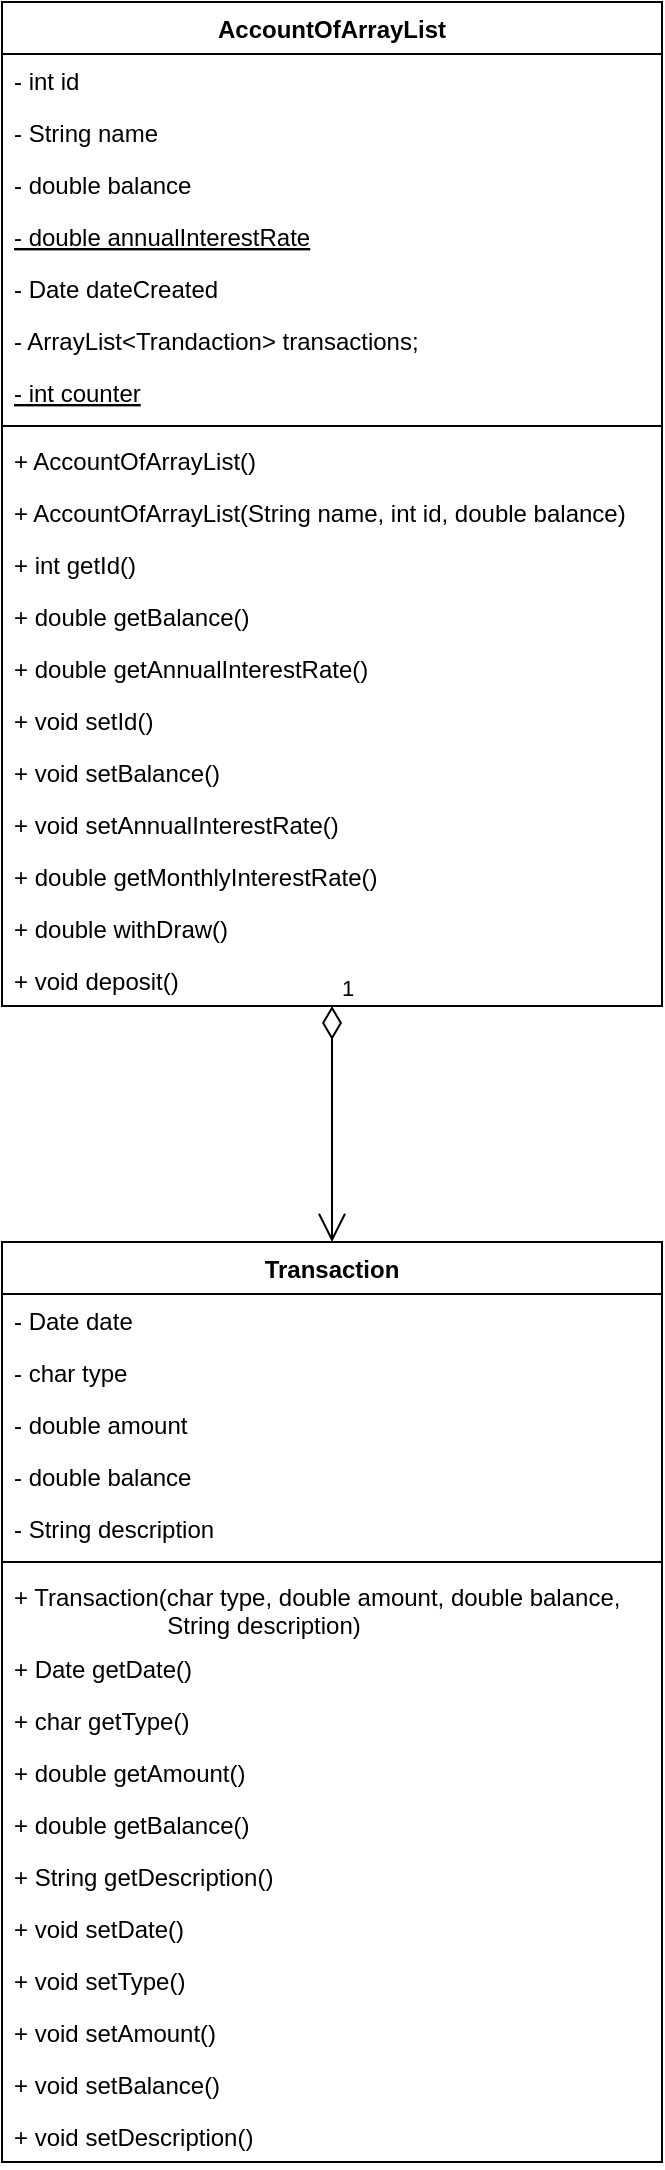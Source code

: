 <mxfile version="12.2.2" type="device" pages="1"><diagram id="V_ZgOB3KSDMd1gTjhuoF" name="Page-1"><mxGraphModel dx="409" dy="487" grid="1" gridSize="10" guides="1" tooltips="1" connect="1" arrows="1" fold="1" page="1" pageScale="1" pageWidth="827" pageHeight="1169" math="0" shadow="0"><root><mxCell id="0"/><mxCell id="1" parent="0"/><mxCell id="tckoy0pga7TRCn8TvDpR-1" value="AccountOfArrayList" style="swimlane;fontStyle=1;align=center;verticalAlign=top;childLayout=stackLayout;horizontal=1;startSize=26;horizontalStack=0;resizeParent=1;resizeParentMax=0;resizeLast=0;collapsible=1;marginBottom=0;" vertex="1" parent="1"><mxGeometry x="20" y="20" width="330" height="502" as="geometry"/></mxCell><mxCell id="tckoy0pga7TRCn8TvDpR-9" value="- int id" style="text;strokeColor=none;fillColor=none;align=left;verticalAlign=top;spacingLeft=4;spacingRight=4;overflow=hidden;rotatable=0;points=[[0,0.5],[1,0.5]];portConstraint=eastwest;" vertex="1" parent="tckoy0pga7TRCn8TvDpR-1"><mxGeometry y="26" width="330" height="26" as="geometry"/></mxCell><mxCell id="tckoy0pga7TRCn8TvDpR-26" value="- String name" style="text;strokeColor=none;fillColor=none;align=left;verticalAlign=top;spacingLeft=4;spacingRight=4;overflow=hidden;rotatable=0;points=[[0,0.5],[1,0.5]];portConstraint=eastwest;" vertex="1" parent="tckoy0pga7TRCn8TvDpR-1"><mxGeometry y="52" width="330" height="26" as="geometry"/></mxCell><mxCell id="tckoy0pga7TRCn8TvDpR-10" value="- double balance" style="text;strokeColor=none;fillColor=none;align=left;verticalAlign=top;spacingLeft=4;spacingRight=4;overflow=hidden;rotatable=0;points=[[0,0.5],[1,0.5]];portConstraint=eastwest;" vertex="1" parent="tckoy0pga7TRCn8TvDpR-1"><mxGeometry y="78" width="330" height="26" as="geometry"/></mxCell><mxCell id="tckoy0pga7TRCn8TvDpR-11" value="- double annualInterestRate" style="text;strokeColor=none;fillColor=none;align=left;verticalAlign=top;spacingLeft=4;spacingRight=4;overflow=hidden;rotatable=0;points=[[0,0.5],[1,0.5]];portConstraint=eastwest;fontStyle=4" vertex="1" parent="tckoy0pga7TRCn8TvDpR-1"><mxGeometry y="104" width="330" height="26" as="geometry"/></mxCell><mxCell id="tckoy0pga7TRCn8TvDpR-12" value="- Date dateCreated" style="text;strokeColor=none;fillColor=none;align=left;verticalAlign=top;spacingLeft=4;spacingRight=4;overflow=hidden;rotatable=0;points=[[0,0.5],[1,0.5]];portConstraint=eastwest;" vertex="1" parent="tckoy0pga7TRCn8TvDpR-1"><mxGeometry y="130" width="330" height="26" as="geometry"/></mxCell><mxCell id="tckoy0pga7TRCn8TvDpR-5" value="- ArrayList&lt;Trandaction&gt; transactions;" style="text;strokeColor=none;fillColor=none;align=left;verticalAlign=top;spacingLeft=4;spacingRight=4;overflow=hidden;rotatable=0;points=[[0,0.5],[1,0.5]];portConstraint=eastwest;" vertex="1" parent="tckoy0pga7TRCn8TvDpR-1"><mxGeometry y="156" width="330" height="26" as="geometry"/></mxCell><mxCell id="tckoy0pga7TRCn8TvDpR-13" value="- int counter" style="text;strokeColor=none;fillColor=none;align=left;verticalAlign=top;spacingLeft=4;spacingRight=4;overflow=hidden;rotatable=0;points=[[0,0.5],[1,0.5]];portConstraint=eastwest;fontStyle=4" vertex="1" parent="tckoy0pga7TRCn8TvDpR-1"><mxGeometry y="182" width="330" height="26" as="geometry"/></mxCell><mxCell id="tckoy0pga7TRCn8TvDpR-3" value="" style="line;strokeWidth=1;fillColor=none;align=left;verticalAlign=middle;spacingTop=-1;spacingLeft=3;spacingRight=3;rotatable=0;labelPosition=right;points=[];portConstraint=eastwest;" vertex="1" parent="tckoy0pga7TRCn8TvDpR-1"><mxGeometry y="208" width="330" height="8" as="geometry"/></mxCell><mxCell id="tckoy0pga7TRCn8TvDpR-4" value="+ AccountOfArrayList()" style="text;strokeColor=none;fillColor=none;align=left;verticalAlign=top;spacingLeft=4;spacingRight=4;overflow=hidden;rotatable=0;points=[[0,0.5],[1,0.5]];portConstraint=eastwest;" vertex="1" parent="tckoy0pga7TRCn8TvDpR-1"><mxGeometry y="216" width="330" height="26" as="geometry"/></mxCell><mxCell id="tckoy0pga7TRCn8TvDpR-27" value="+ AccountOfArrayList(String name, int id, double balance)" style="text;strokeColor=none;fillColor=none;align=left;verticalAlign=top;spacingLeft=4;spacingRight=4;overflow=hidden;rotatable=0;points=[[0,0.5],[1,0.5]];portConstraint=eastwest;" vertex="1" parent="tckoy0pga7TRCn8TvDpR-1"><mxGeometry y="242" width="330" height="26" as="geometry"/></mxCell><mxCell id="tckoy0pga7TRCn8TvDpR-8" value="+ int getId()" style="text;strokeColor=none;fillColor=none;align=left;verticalAlign=top;spacingLeft=4;spacingRight=4;overflow=hidden;rotatable=0;points=[[0,0.5],[1,0.5]];portConstraint=eastwest;" vertex="1" parent="tckoy0pga7TRCn8TvDpR-1"><mxGeometry y="268" width="330" height="26" as="geometry"/></mxCell><mxCell id="tckoy0pga7TRCn8TvDpR-14" value="+ double getBalance()" style="text;strokeColor=none;fillColor=none;align=left;verticalAlign=top;spacingLeft=4;spacingRight=4;overflow=hidden;rotatable=0;points=[[0,0.5],[1,0.5]];portConstraint=eastwest;" vertex="1" parent="tckoy0pga7TRCn8TvDpR-1"><mxGeometry y="294" width="330" height="26" as="geometry"/></mxCell><mxCell id="tckoy0pga7TRCn8TvDpR-16" value="+ double getAnnualInterestRate()" style="text;strokeColor=none;fillColor=none;align=left;verticalAlign=top;spacingLeft=4;spacingRight=4;overflow=hidden;rotatable=0;points=[[0,0.5],[1,0.5]];portConstraint=eastwest;" vertex="1" parent="tckoy0pga7TRCn8TvDpR-1"><mxGeometry y="320" width="330" height="26" as="geometry"/></mxCell><mxCell id="tckoy0pga7TRCn8TvDpR-20" value="+ void setId()" style="text;strokeColor=none;fillColor=none;align=left;verticalAlign=top;spacingLeft=4;spacingRight=4;overflow=hidden;rotatable=0;points=[[0,0.5],[1,0.5]];portConstraint=eastwest;" vertex="1" parent="tckoy0pga7TRCn8TvDpR-1"><mxGeometry y="346" width="330" height="26" as="geometry"/></mxCell><mxCell id="tckoy0pga7TRCn8TvDpR-21" value="+ void setBalance()" style="text;strokeColor=none;fillColor=none;align=left;verticalAlign=top;spacingLeft=4;spacingRight=4;overflow=hidden;rotatable=0;points=[[0,0.5],[1,0.5]];portConstraint=eastwest;" vertex="1" parent="tckoy0pga7TRCn8TvDpR-1"><mxGeometry y="372" width="330" height="26" as="geometry"/></mxCell><mxCell id="tckoy0pga7TRCn8TvDpR-22" value="+ void setAnnualInterestRate()" style="text;strokeColor=none;fillColor=none;align=left;verticalAlign=top;spacingLeft=4;spacingRight=4;overflow=hidden;rotatable=0;points=[[0,0.5],[1,0.5]];portConstraint=eastwest;" vertex="1" parent="tckoy0pga7TRCn8TvDpR-1"><mxGeometry y="398" width="330" height="26" as="geometry"/></mxCell><mxCell id="tckoy0pga7TRCn8TvDpR-23" value="+ double getMonthlyInterestRate()" style="text;strokeColor=none;fillColor=none;align=left;verticalAlign=top;spacingLeft=4;spacingRight=4;overflow=hidden;rotatable=0;points=[[0,0.5],[1,0.5]];portConstraint=eastwest;" vertex="1" parent="tckoy0pga7TRCn8TvDpR-1"><mxGeometry y="424" width="330" height="26" as="geometry"/></mxCell><mxCell id="tckoy0pga7TRCn8TvDpR-24" value="+ double withDraw()" style="text;strokeColor=none;fillColor=none;align=left;verticalAlign=top;spacingLeft=4;spacingRight=4;overflow=hidden;rotatable=0;points=[[0,0.5],[1,0.5]];portConstraint=eastwest;" vertex="1" parent="tckoy0pga7TRCn8TvDpR-1"><mxGeometry y="450" width="330" height="26" as="geometry"/></mxCell><mxCell id="tckoy0pga7TRCn8TvDpR-25" value="+ void deposit()" style="text;strokeColor=none;fillColor=none;align=left;verticalAlign=top;spacingLeft=4;spacingRight=4;overflow=hidden;rotatable=0;points=[[0,0.5],[1,0.5]];portConstraint=eastwest;" vertex="1" parent="tckoy0pga7TRCn8TvDpR-1"><mxGeometry y="476" width="330" height="26" as="geometry"/></mxCell><mxCell id="tckoy0pga7TRCn8TvDpR-29" value="Transaction" style="swimlane;fontStyle=1;align=center;verticalAlign=top;childLayout=stackLayout;horizontal=1;startSize=26;horizontalStack=0;resizeParent=1;resizeParentMax=0;resizeLast=0;collapsible=1;marginBottom=0;" vertex="1" parent="1"><mxGeometry x="20" y="640" width="330" height="460" as="geometry"/></mxCell><mxCell id="tckoy0pga7TRCn8TvDpR-30" value="- Date date" style="text;strokeColor=none;fillColor=none;align=left;verticalAlign=top;spacingLeft=4;spacingRight=4;overflow=hidden;rotatable=0;points=[[0,0.5],[1,0.5]];portConstraint=eastwest;" vertex="1" parent="tckoy0pga7TRCn8TvDpR-29"><mxGeometry y="26" width="330" height="26" as="geometry"/></mxCell><mxCell id="tckoy0pga7TRCn8TvDpR-35" value="- char type" style="text;strokeColor=none;fillColor=none;align=left;verticalAlign=top;spacingLeft=4;spacingRight=4;overflow=hidden;rotatable=0;points=[[0,0.5],[1,0.5]];portConstraint=eastwest;" vertex="1" parent="tckoy0pga7TRCn8TvDpR-29"><mxGeometry y="52" width="330" height="26" as="geometry"/></mxCell><mxCell id="tckoy0pga7TRCn8TvDpR-36" value="- double amount" style="text;strokeColor=none;fillColor=none;align=left;verticalAlign=top;spacingLeft=4;spacingRight=4;overflow=hidden;rotatable=0;points=[[0,0.5],[1,0.5]];portConstraint=eastwest;" vertex="1" parent="tckoy0pga7TRCn8TvDpR-29"><mxGeometry y="78" width="330" height="26" as="geometry"/></mxCell><mxCell id="tckoy0pga7TRCn8TvDpR-37" value="- double balance" style="text;strokeColor=none;fillColor=none;align=left;verticalAlign=top;spacingLeft=4;spacingRight=4;overflow=hidden;rotatable=0;points=[[0,0.5],[1,0.5]];portConstraint=eastwest;" vertex="1" parent="tckoy0pga7TRCn8TvDpR-29"><mxGeometry y="104" width="330" height="26" as="geometry"/></mxCell><mxCell id="tckoy0pga7TRCn8TvDpR-34" value="- String description" style="text;strokeColor=none;fillColor=none;align=left;verticalAlign=top;spacingLeft=4;spacingRight=4;overflow=hidden;rotatable=0;points=[[0,0.5],[1,0.5]];portConstraint=eastwest;" vertex="1" parent="tckoy0pga7TRCn8TvDpR-29"><mxGeometry y="130" width="330" height="26" as="geometry"/></mxCell><mxCell id="tckoy0pga7TRCn8TvDpR-31" value="" style="line;strokeWidth=1;fillColor=none;align=left;verticalAlign=middle;spacingTop=-1;spacingLeft=3;spacingRight=3;rotatable=0;labelPosition=right;points=[];portConstraint=eastwest;" vertex="1" parent="tckoy0pga7TRCn8TvDpR-29"><mxGeometry y="156" width="330" height="8" as="geometry"/></mxCell><mxCell id="tckoy0pga7TRCn8TvDpR-32" value="+ Transaction(char type, double amount, double balance,&#10;                       String description)&#10;" style="text;strokeColor=none;fillColor=none;align=left;verticalAlign=top;spacingLeft=4;spacingRight=4;overflow=hidden;rotatable=0;points=[[0,0.5],[1,0.5]];portConstraint=eastwest;" vertex="1" parent="tckoy0pga7TRCn8TvDpR-29"><mxGeometry y="164" width="330" height="36" as="geometry"/></mxCell><mxCell id="tckoy0pga7TRCn8TvDpR-42" value="+ Date getDate()" style="text;strokeColor=none;fillColor=none;align=left;verticalAlign=top;spacingLeft=4;spacingRight=4;overflow=hidden;rotatable=0;points=[[0,0.5],[1,0.5]];portConstraint=eastwest;" vertex="1" parent="tckoy0pga7TRCn8TvDpR-29"><mxGeometry y="200" width="330" height="26" as="geometry"/></mxCell><mxCell id="tckoy0pga7TRCn8TvDpR-43" value="+ char getType()" style="text;strokeColor=none;fillColor=none;align=left;verticalAlign=top;spacingLeft=4;spacingRight=4;overflow=hidden;rotatable=0;points=[[0,0.5],[1,0.5]];portConstraint=eastwest;" vertex="1" parent="tckoy0pga7TRCn8TvDpR-29"><mxGeometry y="226" width="330" height="26" as="geometry"/></mxCell><mxCell id="tckoy0pga7TRCn8TvDpR-44" value="+ double getAmount()" style="text;strokeColor=none;fillColor=none;align=left;verticalAlign=top;spacingLeft=4;spacingRight=4;overflow=hidden;rotatable=0;points=[[0,0.5],[1,0.5]];portConstraint=eastwest;" vertex="1" parent="tckoy0pga7TRCn8TvDpR-29"><mxGeometry y="252" width="330" height="26" as="geometry"/></mxCell><mxCell id="tckoy0pga7TRCn8TvDpR-45" value="+ double getBalance()" style="text;strokeColor=none;fillColor=none;align=left;verticalAlign=top;spacingLeft=4;spacingRight=4;overflow=hidden;rotatable=0;points=[[0,0.5],[1,0.5]];portConstraint=eastwest;" vertex="1" parent="tckoy0pga7TRCn8TvDpR-29"><mxGeometry y="278" width="330" height="26" as="geometry"/></mxCell><mxCell id="tckoy0pga7TRCn8TvDpR-46" value="+ String getDescription()" style="text;strokeColor=none;fillColor=none;align=left;verticalAlign=top;spacingLeft=4;spacingRight=4;overflow=hidden;rotatable=0;points=[[0,0.5],[1,0.5]];portConstraint=eastwest;" vertex="1" parent="tckoy0pga7TRCn8TvDpR-29"><mxGeometry y="304" width="330" height="26" as="geometry"/></mxCell><mxCell id="tckoy0pga7TRCn8TvDpR-47" value="+ void setDate()" style="text;strokeColor=none;fillColor=none;align=left;verticalAlign=top;spacingLeft=4;spacingRight=4;overflow=hidden;rotatable=0;points=[[0,0.5],[1,0.5]];portConstraint=eastwest;" vertex="1" parent="tckoy0pga7TRCn8TvDpR-29"><mxGeometry y="330" width="330" height="26" as="geometry"/></mxCell><mxCell id="tckoy0pga7TRCn8TvDpR-48" value="+ void setType()" style="text;strokeColor=none;fillColor=none;align=left;verticalAlign=top;spacingLeft=4;spacingRight=4;overflow=hidden;rotatable=0;points=[[0,0.5],[1,0.5]];portConstraint=eastwest;" vertex="1" parent="tckoy0pga7TRCn8TvDpR-29"><mxGeometry y="356" width="330" height="26" as="geometry"/></mxCell><mxCell id="tckoy0pga7TRCn8TvDpR-49" value="+ void setAmount()" style="text;strokeColor=none;fillColor=none;align=left;verticalAlign=top;spacingLeft=4;spacingRight=4;overflow=hidden;rotatable=0;points=[[0,0.5],[1,0.5]];portConstraint=eastwest;" vertex="1" parent="tckoy0pga7TRCn8TvDpR-29"><mxGeometry y="382" width="330" height="26" as="geometry"/></mxCell><mxCell id="tckoy0pga7TRCn8TvDpR-50" value="+ void setBalance()" style="text;strokeColor=none;fillColor=none;align=left;verticalAlign=top;spacingLeft=4;spacingRight=4;overflow=hidden;rotatable=0;points=[[0,0.5],[1,0.5]];portConstraint=eastwest;" vertex="1" parent="tckoy0pga7TRCn8TvDpR-29"><mxGeometry y="408" width="330" height="26" as="geometry"/></mxCell><mxCell id="tckoy0pga7TRCn8TvDpR-51" value="+ void setDescription()" style="text;strokeColor=none;fillColor=none;align=left;verticalAlign=top;spacingLeft=4;spacingRight=4;overflow=hidden;rotatable=0;points=[[0,0.5],[1,0.5]];portConstraint=eastwest;" vertex="1" parent="tckoy0pga7TRCn8TvDpR-29"><mxGeometry y="434" width="330" height="26" as="geometry"/></mxCell><mxCell id="tckoy0pga7TRCn8TvDpR-33" value="1" style="endArrow=open;html=1;endSize=12;startArrow=diamondThin;startSize=14;startFill=0;edgeStyle=orthogonalEdgeStyle;align=left;verticalAlign=bottom;" edge="1" parent="1" source="tckoy0pga7TRCn8TvDpR-1" target="tckoy0pga7TRCn8TvDpR-29"><mxGeometry x="-1" y="3" relative="1" as="geometry"><mxPoint x="20" y="750" as="sourcePoint"/><mxPoint x="180" y="750" as="targetPoint"/></mxGeometry></mxCell></root></mxGraphModel></diagram></mxfile>